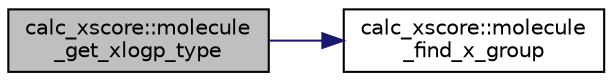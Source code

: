 digraph "calc_xscore::molecule_get_xlogp_type"
{
  edge [fontname="Helvetica",fontsize="10",labelfontname="Helvetica",labelfontsize="10"];
  node [fontname="Helvetica",fontsize="10",shape=record];
  rankdir="LR";
  Node1 [label="calc_xscore::molecule\l_get_xlogp_type",height=0.2,width=0.4,color="black", fillcolor="grey75", style="filled" fontcolor="black"];
  Node1 -> Node2 [color="midnightblue",fontsize="10",style="solid",fontname="Helvetica"];
  Node2 [label="calc_xscore::molecule\l_find_x_group",height=0.2,width=0.4,color="black", fillcolor="white", style="filled",URL="$classcalc__xscore.html#a4ebde2035e6d41d711b8c1d681835d38"];
}
